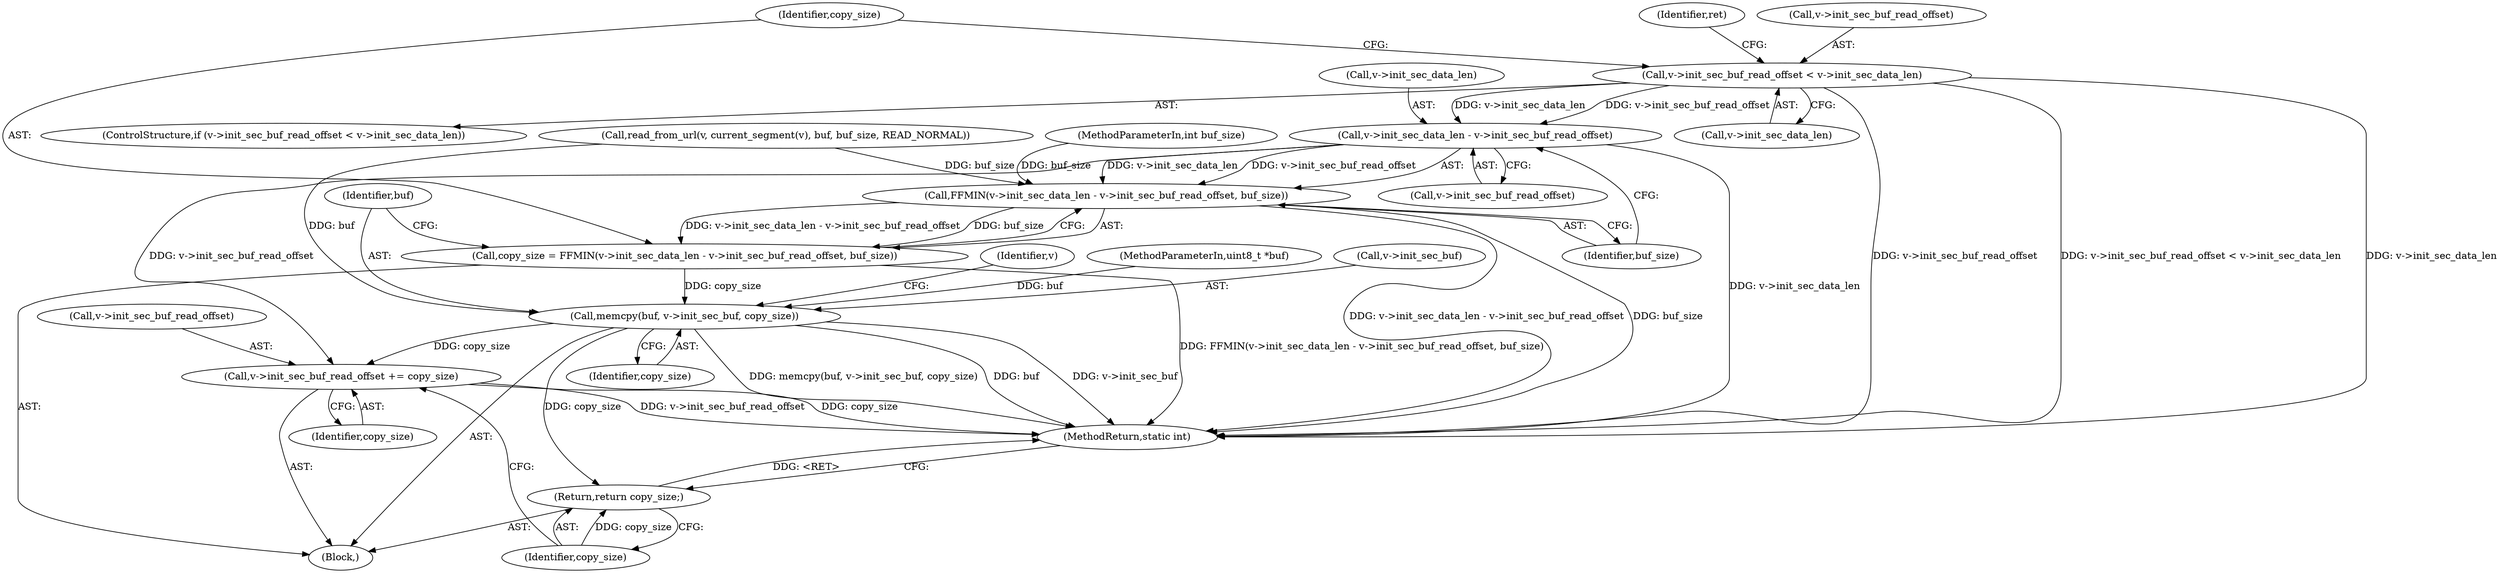 digraph "0_FFmpeg_7ec414892ddcad88313848494b6fc5f437c9ca4a@API" {
"1000389" [label="(Call,v->init_sec_buf_read_offset < v->init_sec_data_len)"];
"1000401" [label="(Call,v->init_sec_data_len - v->init_sec_buf_read_offset)"];
"1000400" [label="(Call,FFMIN(v->init_sec_data_len - v->init_sec_buf_read_offset, buf_size))"];
"1000398" [label="(Call,copy_size = FFMIN(v->init_sec_data_len - v->init_sec_buf_read_offset, buf_size))"];
"1000409" [label="(Call,memcpy(buf, v->init_sec_buf, copy_size))"];
"1000415" [label="(Call,v->init_sec_buf_read_offset += copy_size)"];
"1000420" [label="(Return,return copy_size;)"];
"1000420" [label="(Return,return copy_size;)"];
"1000393" [label="(Call,v->init_sec_data_len)"];
"1000110" [label="(MethodParameterIn,int buf_size)"];
"1000424" [label="(Call,read_from_url(v, current_segment(v), buf, buf_size, READ_NORMAL))"];
"1000109" [label="(MethodParameterIn,uint8_t *buf)"];
"1000411" [label="(Call,v->init_sec_buf)"];
"1000415" [label="(Call,v->init_sec_buf_read_offset += copy_size)"];
"1000390" [label="(Call,v->init_sec_buf_read_offset)"];
"1000399" [label="(Identifier,copy_size)"];
"1000473" [label="(MethodReturn,static int)"];
"1000408" [label="(Identifier,buf_size)"];
"1000389" [label="(Call,v->init_sec_buf_read_offset < v->init_sec_data_len)"];
"1000405" [label="(Call,v->init_sec_buf_read_offset)"];
"1000419" [label="(Identifier,copy_size)"];
"1000409" [label="(Call,memcpy(buf, v->init_sec_buf, copy_size))"];
"1000402" [label="(Call,v->init_sec_data_len)"];
"1000414" [label="(Identifier,copy_size)"];
"1000421" [label="(Identifier,copy_size)"];
"1000417" [label="(Identifier,v)"];
"1000398" [label="(Call,copy_size = FFMIN(v->init_sec_data_len - v->init_sec_buf_read_offset, buf_size))"];
"1000423" [label="(Identifier,ret)"];
"1000410" [label="(Identifier,buf)"];
"1000416" [label="(Call,v->init_sec_buf_read_offset)"];
"1000400" [label="(Call,FFMIN(v->init_sec_data_len - v->init_sec_buf_read_offset, buf_size))"];
"1000388" [label="(ControlStructure,if (v->init_sec_buf_read_offset < v->init_sec_data_len))"];
"1000401" [label="(Call,v->init_sec_data_len - v->init_sec_buf_read_offset)"];
"1000396" [label="(Block,)"];
"1000389" -> "1000388"  [label="AST: "];
"1000389" -> "1000393"  [label="CFG: "];
"1000390" -> "1000389"  [label="AST: "];
"1000393" -> "1000389"  [label="AST: "];
"1000399" -> "1000389"  [label="CFG: "];
"1000423" -> "1000389"  [label="CFG: "];
"1000389" -> "1000473"  [label="DDG: v->init_sec_buf_read_offset < v->init_sec_data_len"];
"1000389" -> "1000473"  [label="DDG: v->init_sec_data_len"];
"1000389" -> "1000473"  [label="DDG: v->init_sec_buf_read_offset"];
"1000389" -> "1000401"  [label="DDG: v->init_sec_data_len"];
"1000389" -> "1000401"  [label="DDG: v->init_sec_buf_read_offset"];
"1000401" -> "1000400"  [label="AST: "];
"1000401" -> "1000405"  [label="CFG: "];
"1000402" -> "1000401"  [label="AST: "];
"1000405" -> "1000401"  [label="AST: "];
"1000408" -> "1000401"  [label="CFG: "];
"1000401" -> "1000473"  [label="DDG: v->init_sec_data_len"];
"1000401" -> "1000400"  [label="DDG: v->init_sec_data_len"];
"1000401" -> "1000400"  [label="DDG: v->init_sec_buf_read_offset"];
"1000401" -> "1000415"  [label="DDG: v->init_sec_buf_read_offset"];
"1000400" -> "1000398"  [label="AST: "];
"1000400" -> "1000408"  [label="CFG: "];
"1000408" -> "1000400"  [label="AST: "];
"1000398" -> "1000400"  [label="CFG: "];
"1000400" -> "1000473"  [label="DDG: v->init_sec_data_len - v->init_sec_buf_read_offset"];
"1000400" -> "1000473"  [label="DDG: buf_size"];
"1000400" -> "1000398"  [label="DDG: v->init_sec_data_len - v->init_sec_buf_read_offset"];
"1000400" -> "1000398"  [label="DDG: buf_size"];
"1000424" -> "1000400"  [label="DDG: buf_size"];
"1000110" -> "1000400"  [label="DDG: buf_size"];
"1000398" -> "1000396"  [label="AST: "];
"1000399" -> "1000398"  [label="AST: "];
"1000410" -> "1000398"  [label="CFG: "];
"1000398" -> "1000473"  [label="DDG: FFMIN(v->init_sec_data_len - v->init_sec_buf_read_offset, buf_size)"];
"1000398" -> "1000409"  [label="DDG: copy_size"];
"1000409" -> "1000396"  [label="AST: "];
"1000409" -> "1000414"  [label="CFG: "];
"1000410" -> "1000409"  [label="AST: "];
"1000411" -> "1000409"  [label="AST: "];
"1000414" -> "1000409"  [label="AST: "];
"1000417" -> "1000409"  [label="CFG: "];
"1000409" -> "1000473"  [label="DDG: v->init_sec_buf"];
"1000409" -> "1000473"  [label="DDG: memcpy(buf, v->init_sec_buf, copy_size)"];
"1000409" -> "1000473"  [label="DDG: buf"];
"1000424" -> "1000409"  [label="DDG: buf"];
"1000109" -> "1000409"  [label="DDG: buf"];
"1000409" -> "1000415"  [label="DDG: copy_size"];
"1000409" -> "1000420"  [label="DDG: copy_size"];
"1000415" -> "1000396"  [label="AST: "];
"1000415" -> "1000419"  [label="CFG: "];
"1000416" -> "1000415"  [label="AST: "];
"1000419" -> "1000415"  [label="AST: "];
"1000421" -> "1000415"  [label="CFG: "];
"1000415" -> "1000473"  [label="DDG: v->init_sec_buf_read_offset"];
"1000415" -> "1000473"  [label="DDG: copy_size"];
"1000420" -> "1000396"  [label="AST: "];
"1000420" -> "1000421"  [label="CFG: "];
"1000421" -> "1000420"  [label="AST: "];
"1000473" -> "1000420"  [label="CFG: "];
"1000420" -> "1000473"  [label="DDG: <RET>"];
"1000421" -> "1000420"  [label="DDG: copy_size"];
}

